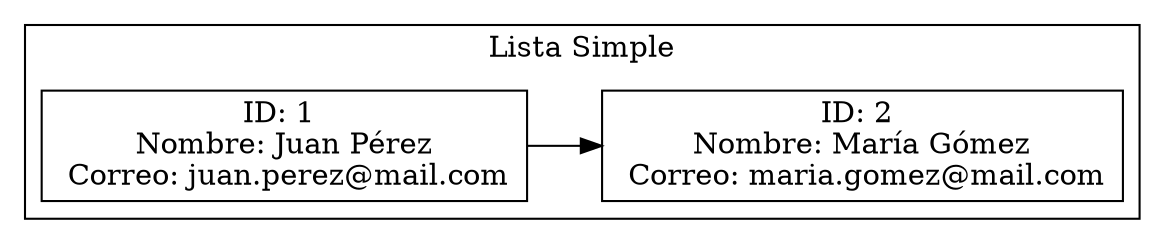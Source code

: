 digraph G {
    node [shape=record];
    rankdir=LR;
    subgraph cluster_0 {
        label = "Lista Simple";
        n0 [label = "{<data> ID: 1 \n Nombre: Juan Pérez \n Correo: juan.perez@mail.com }"];
        n1 [label = "{<data> ID: 2 \n Nombre: María Gómez \n Correo: maria.gomez@mail.com }"];
        n0 -> n1;
    }
}
